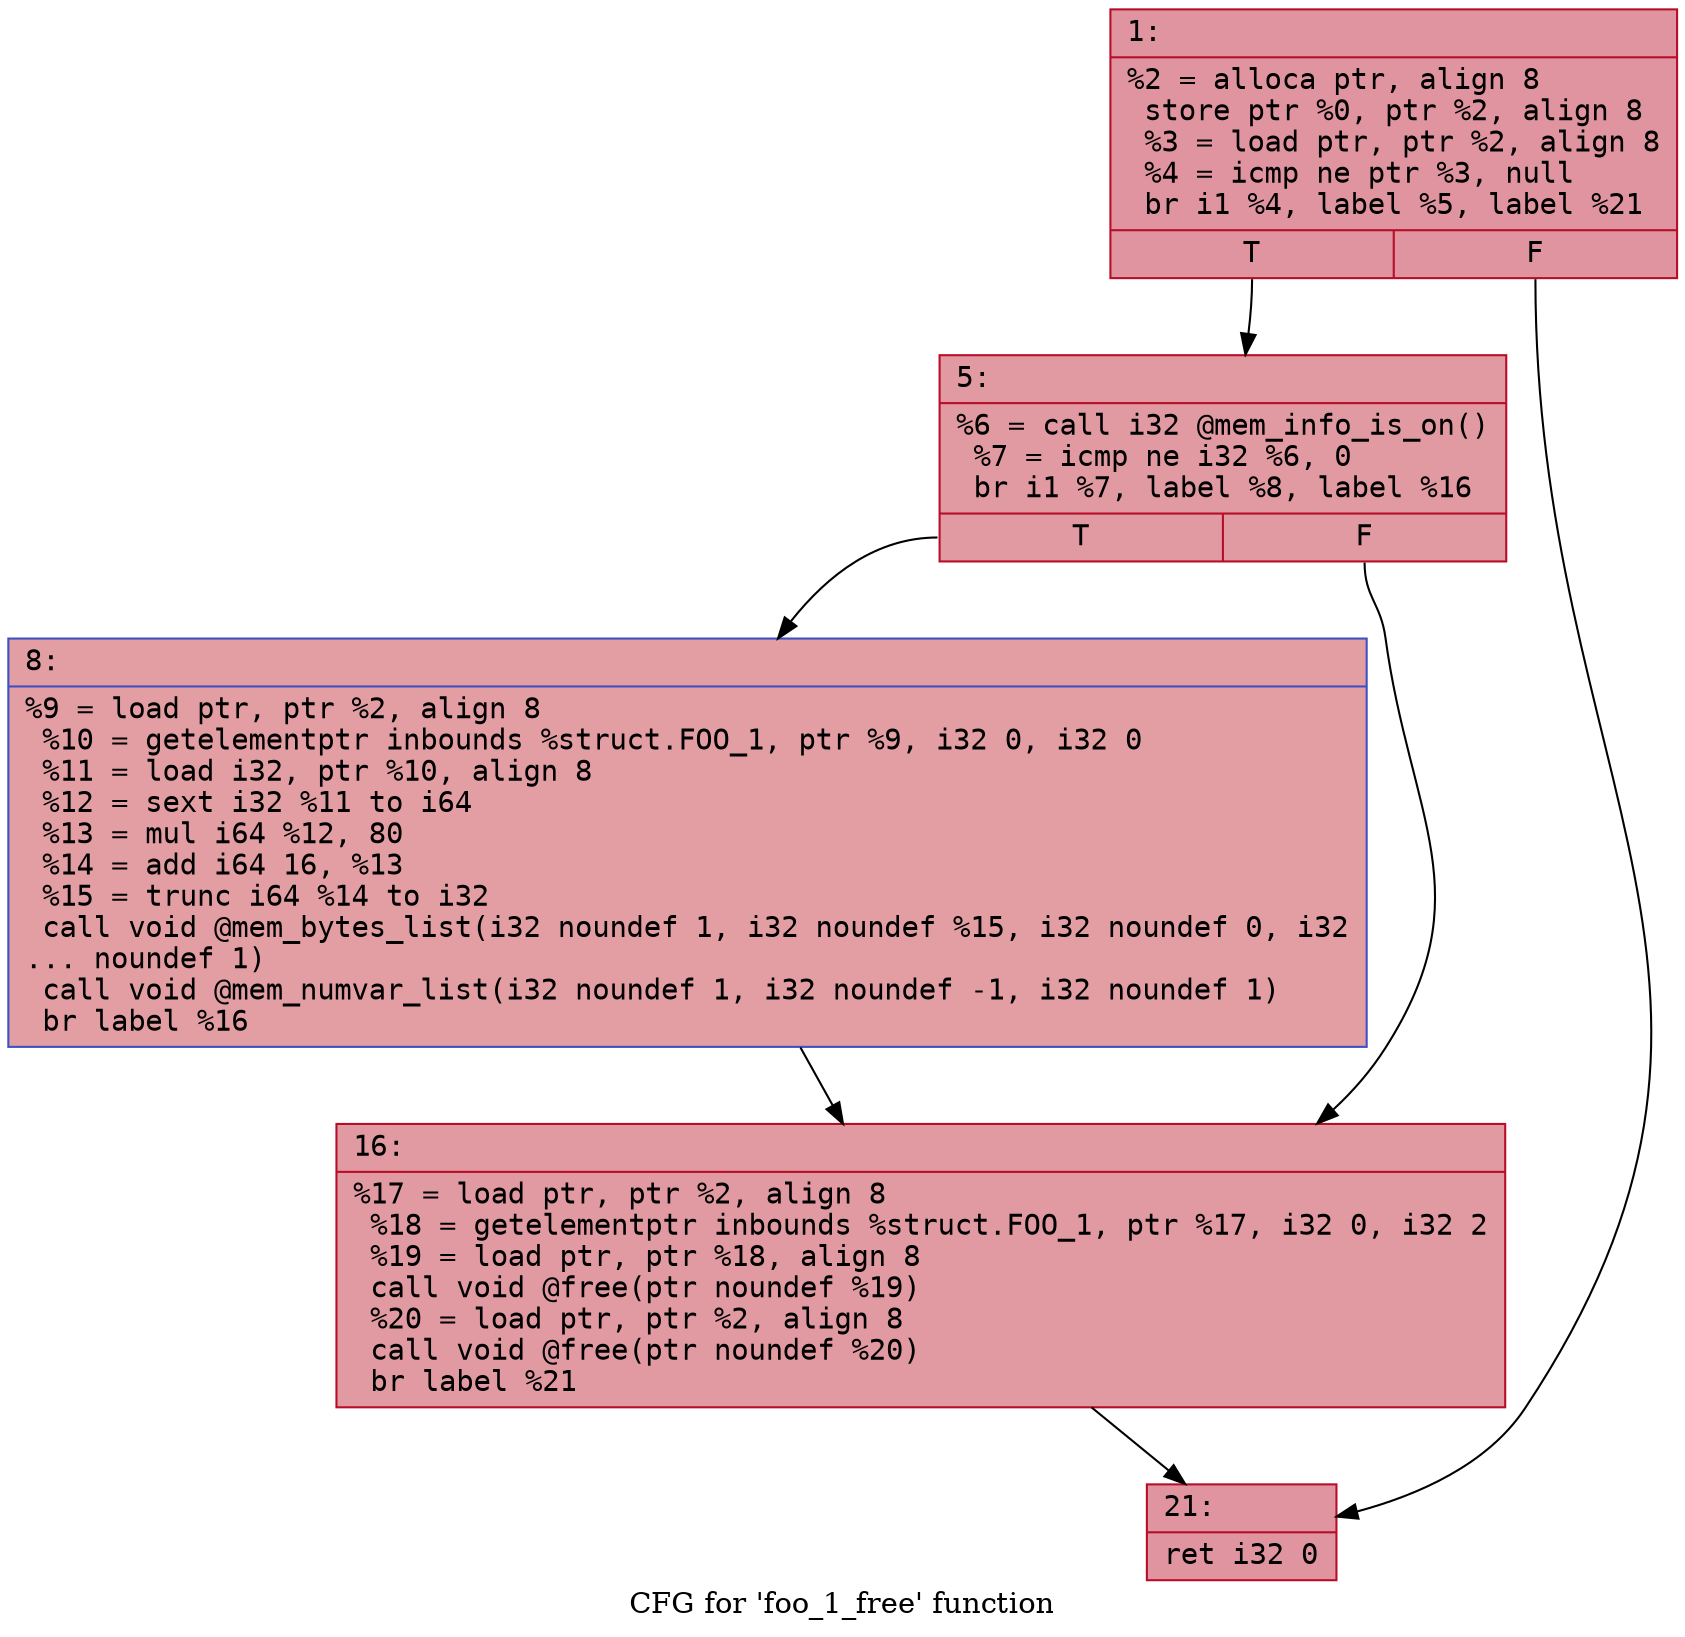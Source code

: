 digraph "CFG for 'foo_1_free' function" {
	label="CFG for 'foo_1_free' function";

	Node0x6000036c2e40 [shape=record,color="#b70d28ff", style=filled, fillcolor="#b70d2870" fontname="Courier",label="{1:\l|  %2 = alloca ptr, align 8\l  store ptr %0, ptr %2, align 8\l  %3 = load ptr, ptr %2, align 8\l  %4 = icmp ne ptr %3, null\l  br i1 %4, label %5, label %21\l|{<s0>T|<s1>F}}"];
	Node0x6000036c2e40:s0 -> Node0x6000036c2e90[tooltip="1 -> 5\nProbability 62.50%" ];
	Node0x6000036c2e40:s1 -> Node0x6000036c2f80[tooltip="1 -> 21\nProbability 37.50%" ];
	Node0x6000036c2e90 [shape=record,color="#b70d28ff", style=filled, fillcolor="#bb1b2c70" fontname="Courier",label="{5:\l|  %6 = call i32 @mem_info_is_on()\l  %7 = icmp ne i32 %6, 0\l  br i1 %7, label %8, label %16\l|{<s0>T|<s1>F}}"];
	Node0x6000036c2e90:s0 -> Node0x6000036c2ee0[tooltip="5 -> 8\nProbability 62.50%" ];
	Node0x6000036c2e90:s1 -> Node0x6000036c2f30[tooltip="5 -> 16\nProbability 37.50%" ];
	Node0x6000036c2ee0 [shape=record,color="#3d50c3ff", style=filled, fillcolor="#be242e70" fontname="Courier",label="{8:\l|  %9 = load ptr, ptr %2, align 8\l  %10 = getelementptr inbounds %struct.FOO_1, ptr %9, i32 0, i32 0\l  %11 = load i32, ptr %10, align 8\l  %12 = sext i32 %11 to i64\l  %13 = mul i64 %12, 80\l  %14 = add i64 16, %13\l  %15 = trunc i64 %14 to i32\l  call void @mem_bytes_list(i32 noundef 1, i32 noundef %15, i32 noundef 0, i32\l... noundef 1)\l  call void @mem_numvar_list(i32 noundef 1, i32 noundef -1, i32 noundef 1)\l  br label %16\l}"];
	Node0x6000036c2ee0 -> Node0x6000036c2f30[tooltip="8 -> 16\nProbability 100.00%" ];
	Node0x6000036c2f30 [shape=record,color="#b70d28ff", style=filled, fillcolor="#bb1b2c70" fontname="Courier",label="{16:\l|  %17 = load ptr, ptr %2, align 8\l  %18 = getelementptr inbounds %struct.FOO_1, ptr %17, i32 0, i32 2\l  %19 = load ptr, ptr %18, align 8\l  call void @free(ptr noundef %19)\l  %20 = load ptr, ptr %2, align 8\l  call void @free(ptr noundef %20)\l  br label %21\l}"];
	Node0x6000036c2f30 -> Node0x6000036c2f80[tooltip="16 -> 21\nProbability 100.00%" ];
	Node0x6000036c2f80 [shape=record,color="#b70d28ff", style=filled, fillcolor="#b70d2870" fontname="Courier",label="{21:\l|  ret i32 0\l}"];
}
